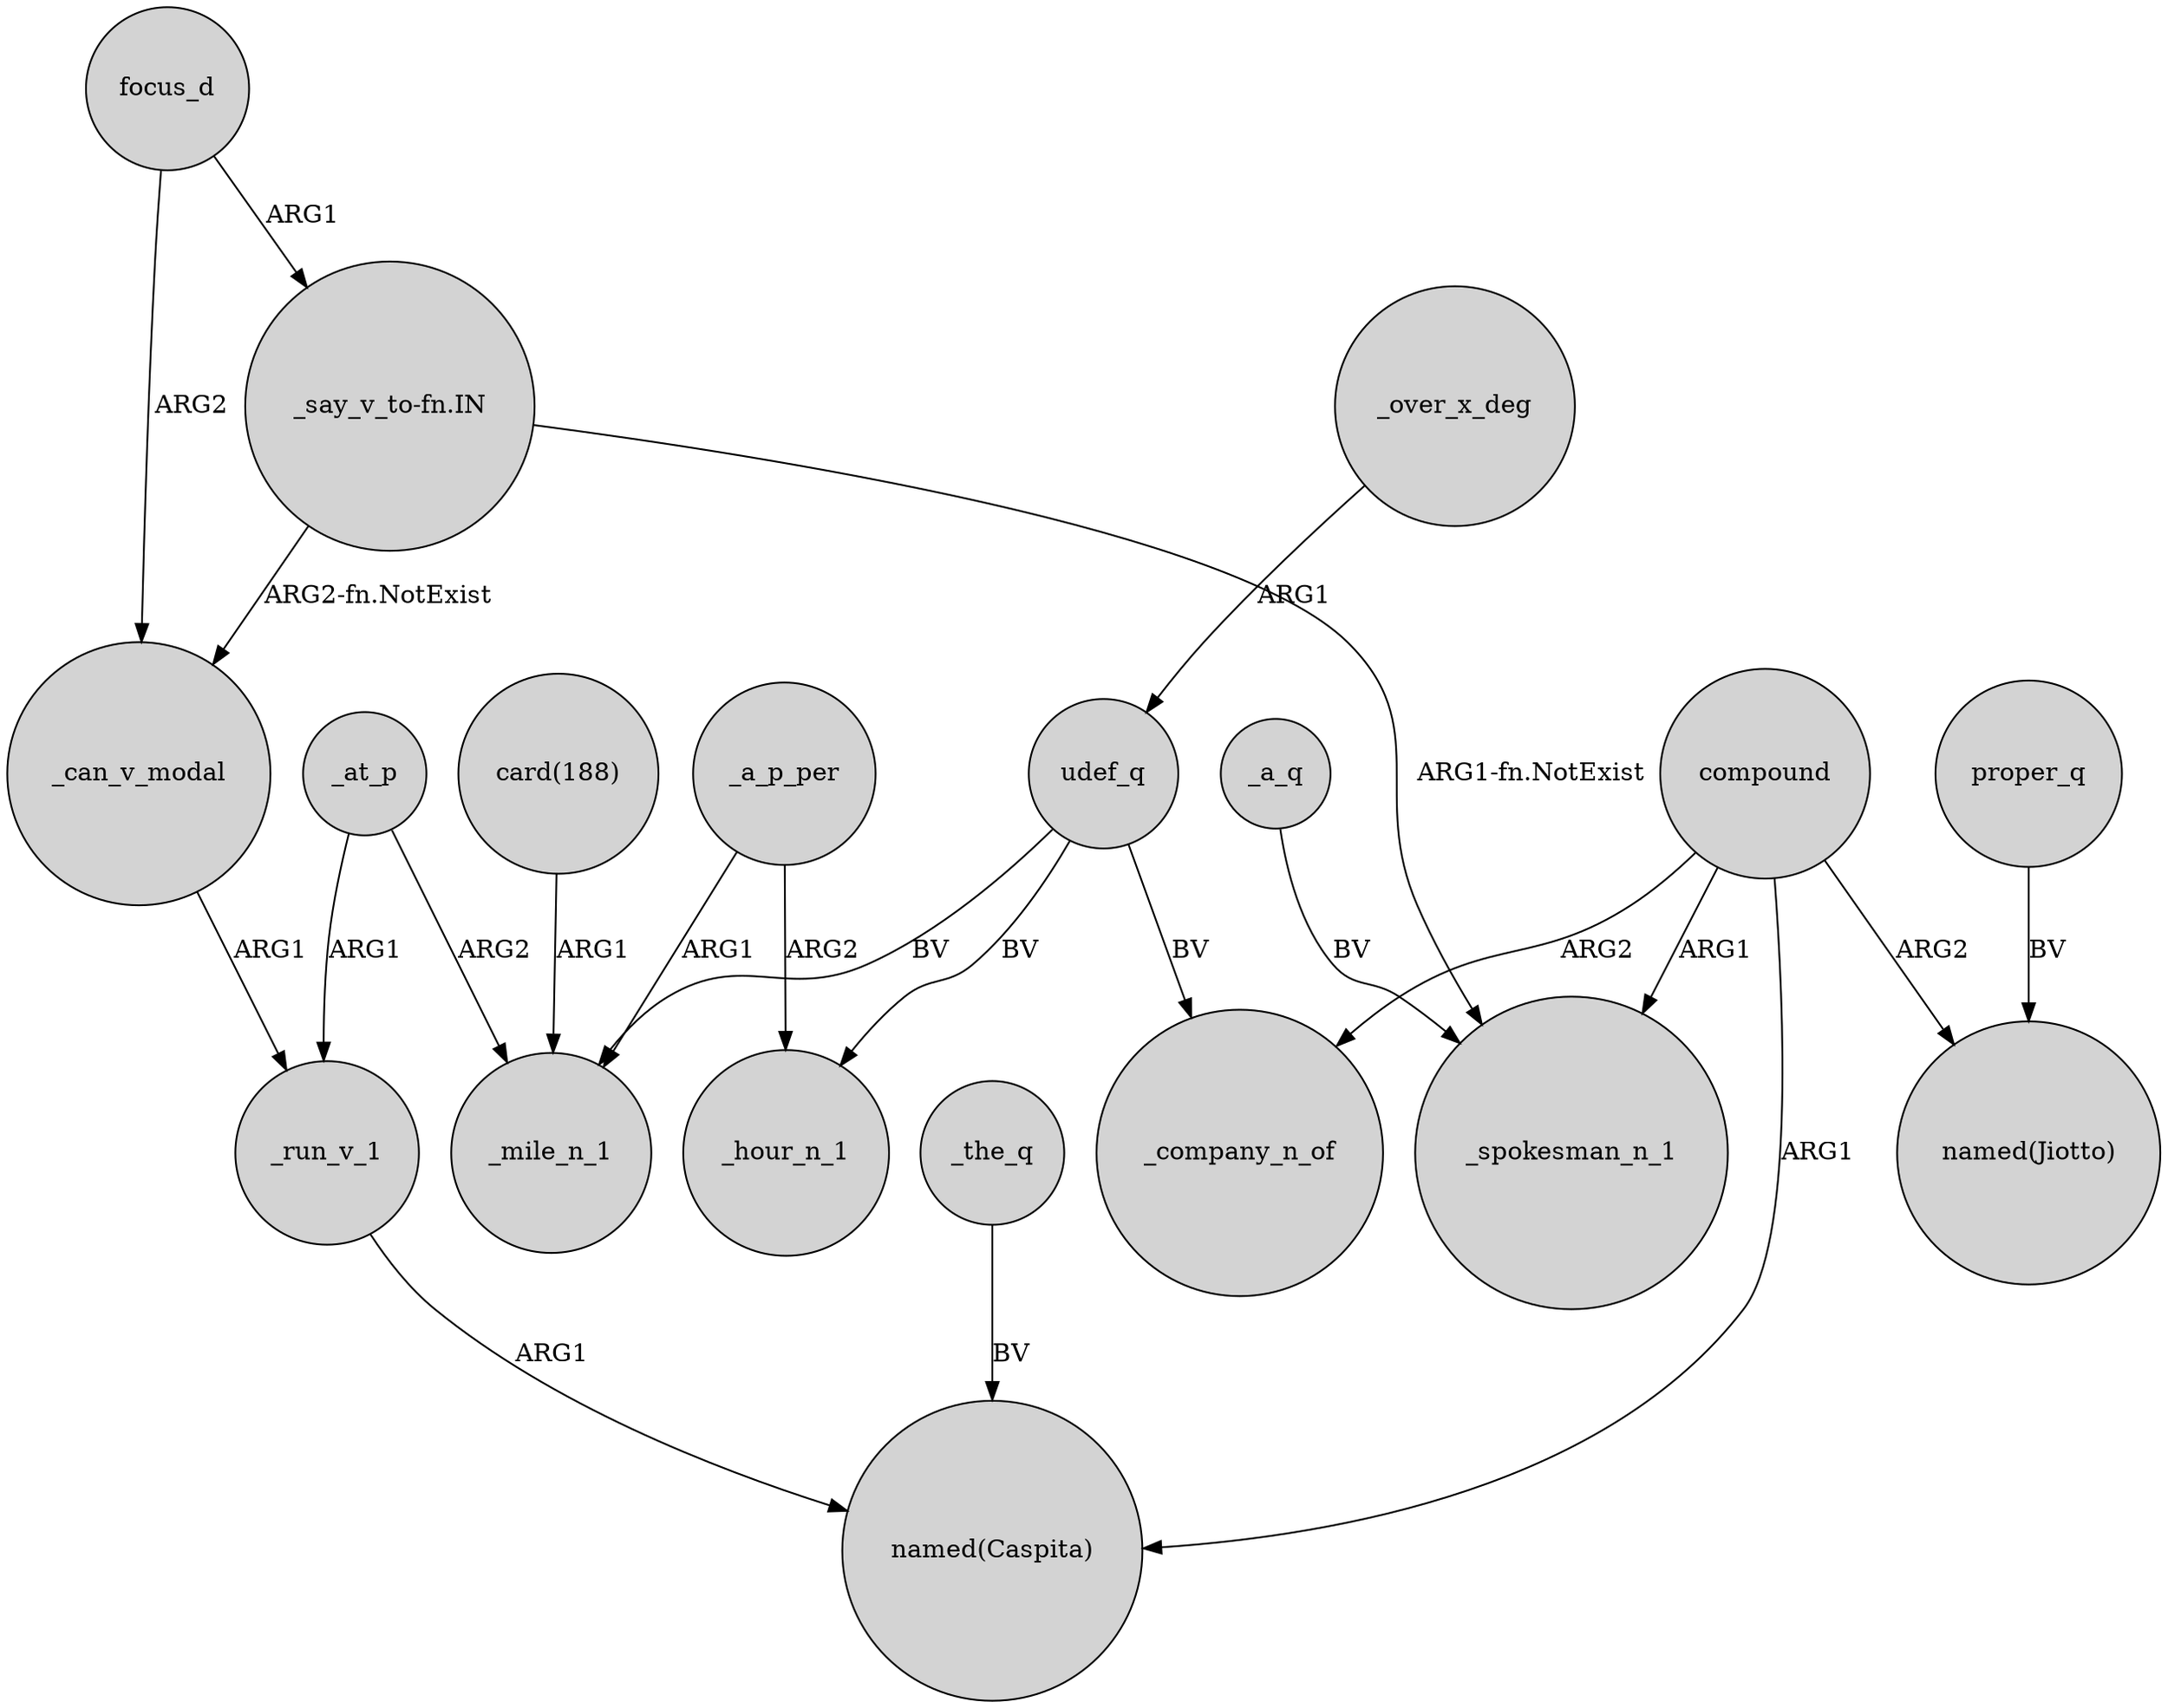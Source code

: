 digraph {
	node [shape=circle style=filled]
	udef_q -> _mile_n_1 [label=BV]
	_the_q -> "named(Caspita)" [label=BV]
	udef_q -> _hour_n_1 [label=BV]
	compound -> _company_n_of [label=ARG2]
	_over_x_deg -> udef_q [label=ARG1]
	_a_p_per -> _mile_n_1 [label=ARG1]
	_run_v_1 -> "named(Caspita)" [label=ARG1]
	_at_p -> _run_v_1 [label=ARG1]
	compound -> _spokesman_n_1 [label=ARG1]
	"_say_v_to-fn.IN" -> _spokesman_n_1 [label="ARG1-fn.NotExist"]
	proper_q -> "named(Jiotto)" [label=BV]
	compound -> "named(Caspita)" [label=ARG1]
	compound -> "named(Jiotto)" [label=ARG2]
	"_say_v_to-fn.IN" -> _can_v_modal [label="ARG2-fn.NotExist"]
	_a_q -> _spokesman_n_1 [label=BV]
	_a_p_per -> _hour_n_1 [label=ARG2]
	_can_v_modal -> _run_v_1 [label=ARG1]
	udef_q -> _company_n_of [label=BV]
	"card(188)" -> _mile_n_1 [label=ARG1]
	focus_d -> _can_v_modal [label=ARG2]
	_at_p -> _mile_n_1 [label=ARG2]
	focus_d -> "_say_v_to-fn.IN" [label=ARG1]
}
